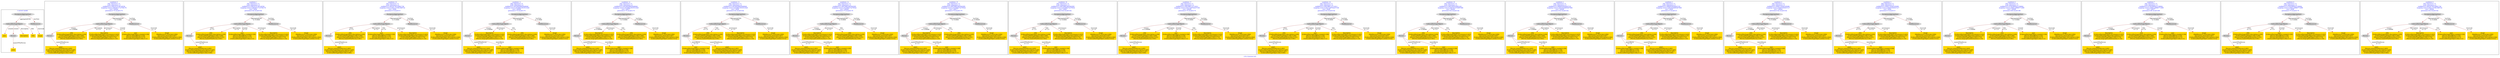 digraph n0 {
fontcolor="blue"
remincross="true"
label="s16-s-hammer.xml"
subgraph cluster_0 {
label="1-correct model"
n2[style="filled",color="white",fillcolor="lightgray",label="CulturalHeritageObject1"];
n3[shape="plaintext",style="filled",fillcolor="gold",label="year"];
n4[style="filled",color="white",fillcolor="lightgray",label="Person1"];
n5[shape="plaintext",style="filled",fillcolor="gold",label="description"];
n6[shape="plaintext",style="filled",fillcolor="gold",label="title"];
n7[shape="plaintext",style="filled",fillcolor="gold",label="artist"];
n8[style="filled",color="white",fillcolor="lightgray",label="EuropeanaAggregation1"];
n9[style="filled",color="white",fillcolor="lightgray",label="WebResource1"];
n10[shape="plaintext",style="filled",fillcolor="gold",label="image"];
}
subgraph cluster_1 {
label="candidate 0\nlink coherence:1.0\nnode coherence:1.0\nconfidence:0.5081615138124536\nmapping score:0.5693871712708178\ncost:7.99968\n-precision:0.75-recall:0.75"
n12[style="filled",color="white",fillcolor="lightgray",label="CulturalHeritageObject1"];
n13[style="filled",color="white",fillcolor="lightgray",label="Person1"];
n14[style="filled",color="white",fillcolor="lightgray",label="EuropeanaAggregation1"];
n15[style="filled",color="white",fillcolor="lightgray",label="WebResource1"];
n16[shape="plaintext",style="filled",fillcolor="gold",label="image\n[WebResource,classLink,0.856]\n[Document,classLink,0.067]\n[CulturalHeritageObject,description,0.062]\n[CulturalHeritageObject,extent,0.014]"];
n17[shape="plaintext",style="filled",fillcolor="gold",label="title\n[CulturalHeritageObject,description,0.439]\n[CulturalHeritageObject,title,0.269]\n[Person,biographicalInformation,0.231]\n[Person,nameOfThePerson,0.061]"];
n18[shape="plaintext",style="filled",fillcolor="gold",label="description\n[CulturalHeritageObject,provenance,0.423]\n[CulturalHeritageObject,description,0.27]\n[CulturalHeritageObject,title,0.174]\n[Person,biographicalInformation,0.133]"];
n19[shape="plaintext",style="filled",fillcolor="gold",label="artist\n[Person,nameOfThePerson,0.483]\n[CulturalHeritageObject,description,0.265]\n[Person,biographicalInformation,0.187]\n[CulturalHeritageObject,title,0.065]"];
n20[shape="plaintext",style="filled",fillcolor="gold",label="year\n[CulturalHeritageObject,created,0.339]\n[Person,dateOfBirth,0.278]\n[Person,dateOfDeath,0.273]\n[CulturalHeritageObject,title,0.11]"];
}
subgraph cluster_2 {
label="candidate 1\nlink coherence:1.0\nnode coherence:1.0\nconfidence:0.5081615138124536\nmapping score:0.5693871712708178\ncost:7.9998\n-precision:0.62-recall:0.62"
n22[style="filled",color="white",fillcolor="lightgray",label="CulturalHeritageObject1"];
n23[style="filled",color="white",fillcolor="lightgray",label="Person2"];
n24[style="filled",color="white",fillcolor="lightgray",label="EuropeanaAggregation1"];
n25[style="filled",color="white",fillcolor="lightgray",label="WebResource1"];
n26[shape="plaintext",style="filled",fillcolor="gold",label="image\n[WebResource,classLink,0.856]\n[Document,classLink,0.067]\n[CulturalHeritageObject,description,0.062]\n[CulturalHeritageObject,extent,0.014]"];
n27[shape="plaintext",style="filled",fillcolor="gold",label="title\n[CulturalHeritageObject,description,0.439]\n[CulturalHeritageObject,title,0.269]\n[Person,biographicalInformation,0.231]\n[Person,nameOfThePerson,0.061]"];
n28[shape="plaintext",style="filled",fillcolor="gold",label="artist\n[Person,nameOfThePerson,0.483]\n[CulturalHeritageObject,description,0.265]\n[Person,biographicalInformation,0.187]\n[CulturalHeritageObject,title,0.065]"];
n29[shape="plaintext",style="filled",fillcolor="gold",label="year\n[CulturalHeritageObject,created,0.339]\n[Person,dateOfBirth,0.278]\n[Person,dateOfDeath,0.273]\n[CulturalHeritageObject,title,0.11]"];
n30[shape="plaintext",style="filled",fillcolor="gold",label="description\n[CulturalHeritageObject,provenance,0.423]\n[CulturalHeritageObject,description,0.27]\n[CulturalHeritageObject,title,0.174]\n[Person,biographicalInformation,0.133]"];
}
subgraph cluster_3 {
label="candidate 10\nlink coherence:1.0\nnode coherence:1.0\nconfidence:0.46234736759661726\nmapping score:0.5541157891988724\ncost:7.9998\n-precision:0.5-recall:0.5"
n32[style="filled",color="white",fillcolor="lightgray",label="CulturalHeritageObject1"];
n33[style="filled",color="white",fillcolor="lightgray",label="Person2"];
n34[style="filled",color="white",fillcolor="lightgray",label="EuropeanaAggregation1"];
n35[style="filled",color="white",fillcolor="lightgray",label="WebResource1"];
n36[shape="plaintext",style="filled",fillcolor="gold",label="image\n[WebResource,classLink,0.856]\n[Document,classLink,0.067]\n[CulturalHeritageObject,description,0.062]\n[CulturalHeritageObject,extent,0.014]"];
n37[shape="plaintext",style="filled",fillcolor="gold",label="title\n[CulturalHeritageObject,description,0.439]\n[CulturalHeritageObject,title,0.269]\n[Person,biographicalInformation,0.231]\n[Person,nameOfThePerson,0.061]"];
n38[shape="plaintext",style="filled",fillcolor="gold",label="artist\n[Person,nameOfThePerson,0.483]\n[CulturalHeritageObject,description,0.265]\n[Person,biographicalInformation,0.187]\n[CulturalHeritageObject,title,0.065]"];
n39[shape="plaintext",style="filled",fillcolor="gold",label="year\n[CulturalHeritageObject,created,0.339]\n[Person,dateOfBirth,0.278]\n[Person,dateOfDeath,0.273]\n[CulturalHeritageObject,title,0.11]"];
n40[shape="plaintext",style="filled",fillcolor="gold",label="description\n[CulturalHeritageObject,provenance,0.423]\n[CulturalHeritageObject,description,0.27]\n[CulturalHeritageObject,title,0.174]\n[Person,biographicalInformation,0.133]"];
}
subgraph cluster_4 {
label="candidate 11\nlink coherence:1.0\nnode coherence:1.0\nconfidence:0.46194058605948846\nmapping score:0.5539801953531628\ncost:7.99968\n-precision:0.75-recall:0.75"
n42[style="filled",color="white",fillcolor="lightgray",label="CulturalHeritageObject1"];
n43[style="filled",color="white",fillcolor="lightgray",label="Person1"];
n44[style="filled",color="white",fillcolor="lightgray",label="EuropeanaAggregation1"];
n45[style="filled",color="white",fillcolor="lightgray",label="WebResource1"];
n46[shape="plaintext",style="filled",fillcolor="gold",label="image\n[WebResource,classLink,0.856]\n[Document,classLink,0.067]\n[CulturalHeritageObject,description,0.062]\n[CulturalHeritageObject,extent,0.014]"];
n47[shape="plaintext",style="filled",fillcolor="gold",label="description\n[CulturalHeritageObject,provenance,0.423]\n[CulturalHeritageObject,description,0.27]\n[CulturalHeritageObject,title,0.174]\n[Person,biographicalInformation,0.133]"];
n48[shape="plaintext",style="filled",fillcolor="gold",label="artist\n[Person,nameOfThePerson,0.483]\n[CulturalHeritageObject,description,0.265]\n[Person,biographicalInformation,0.187]\n[CulturalHeritageObject,title,0.065]"];
n49[shape="plaintext",style="filled",fillcolor="gold",label="year\n[CulturalHeritageObject,created,0.339]\n[Person,dateOfBirth,0.278]\n[Person,dateOfDeath,0.273]\n[CulturalHeritageObject,title,0.11]"];
n50[shape="plaintext",style="filled",fillcolor="gold",label="title\n[CulturalHeritageObject,description,0.439]\n[CulturalHeritageObject,title,0.269]\n[Person,biographicalInformation,0.231]\n[Person,nameOfThePerson,0.061]"];
}
subgraph cluster_5 {
label="candidate 12\nlink coherence:1.0\nnode coherence:1.0\nconfidence:0.46194058605948846\nmapping score:0.5539801953531628\ncost:7.99977\n-precision:0.75-recall:0.75"
n52[style="filled",color="white",fillcolor="lightgray",label="CulturalHeritageObject1"];
n53[style="filled",color="white",fillcolor="lightgray",label="Person1"];
n54[style="filled",color="white",fillcolor="lightgray",label="EuropeanaAggregation1"];
n55[style="filled",color="white",fillcolor="lightgray",label="WebResource2"];
n56[shape="plaintext",style="filled",fillcolor="gold",label="image\n[WebResource,classLink,0.856]\n[Document,classLink,0.067]\n[CulturalHeritageObject,description,0.062]\n[CulturalHeritageObject,extent,0.014]"];
n57[shape="plaintext",style="filled",fillcolor="gold",label="description\n[CulturalHeritageObject,provenance,0.423]\n[CulturalHeritageObject,description,0.27]\n[CulturalHeritageObject,title,0.174]\n[Person,biographicalInformation,0.133]"];
n58[shape="plaintext",style="filled",fillcolor="gold",label="artist\n[Person,nameOfThePerson,0.483]\n[CulturalHeritageObject,description,0.265]\n[Person,biographicalInformation,0.187]\n[CulturalHeritageObject,title,0.065]"];
n59[shape="plaintext",style="filled",fillcolor="gold",label="year\n[CulturalHeritageObject,created,0.339]\n[Person,dateOfBirth,0.278]\n[Person,dateOfDeath,0.273]\n[CulturalHeritageObject,title,0.11]"];
n60[shape="plaintext",style="filled",fillcolor="gold",label="title\n[CulturalHeritageObject,description,0.439]\n[CulturalHeritageObject,title,0.269]\n[Person,biographicalInformation,0.231]\n[Person,nameOfThePerson,0.061]"];
}
subgraph cluster_6 {
label="candidate 13\nlink coherence:1.0\nnode coherence:1.0\nconfidence:0.46194058605948846\nmapping score:0.5539801953531628\ncost:7.9998\n-precision:0.62-recall:0.62"
n62[style="filled",color="white",fillcolor="lightgray",label="CulturalHeritageObject1"];
n63[style="filled",color="white",fillcolor="lightgray",label="Person2"];
n64[style="filled",color="white",fillcolor="lightgray",label="EuropeanaAggregation1"];
n65[style="filled",color="white",fillcolor="lightgray",label="WebResource1"];
n66[shape="plaintext",style="filled",fillcolor="gold",label="year\n[CulturalHeritageObject,created,0.339]\n[Person,dateOfBirth,0.278]\n[Person,dateOfDeath,0.273]\n[CulturalHeritageObject,title,0.11]"];
n67[shape="plaintext",style="filled",fillcolor="gold",label="image\n[WebResource,classLink,0.856]\n[Document,classLink,0.067]\n[CulturalHeritageObject,description,0.062]\n[CulturalHeritageObject,extent,0.014]"];
n68[shape="plaintext",style="filled",fillcolor="gold",label="artist\n[Person,nameOfThePerson,0.483]\n[CulturalHeritageObject,description,0.265]\n[Person,biographicalInformation,0.187]\n[CulturalHeritageObject,title,0.065]"];
n69[shape="plaintext",style="filled",fillcolor="gold",label="title\n[CulturalHeritageObject,description,0.439]\n[CulturalHeritageObject,title,0.269]\n[Person,biographicalInformation,0.231]\n[Person,nameOfThePerson,0.061]"];
n70[shape="plaintext",style="filled",fillcolor="gold",label="description\n[CulturalHeritageObject,provenance,0.423]\n[CulturalHeritageObject,description,0.27]\n[CulturalHeritageObject,title,0.174]\n[Person,biographicalInformation,0.133]"];
}
subgraph cluster_7 {
label="candidate 14\nlink coherence:1.0\nnode coherence:1.0\nconfidence:0.46078881683562595\nmapping score:0.553596272278542\ncost:7.99968\n-precision:0.75-recall:0.75"
n72[style="filled",color="white",fillcolor="lightgray",label="CulturalHeritageObject1"];
n73[style="filled",color="white",fillcolor="lightgray",label="Person1"];
n74[style="filled",color="white",fillcolor="lightgray",label="EuropeanaAggregation1"];
n75[style="filled",color="white",fillcolor="lightgray",label="WebResource1"];
n76[shape="plaintext",style="filled",fillcolor="gold",label="image\n[WebResource,classLink,0.856]\n[Document,classLink,0.067]\n[CulturalHeritageObject,description,0.062]\n[CulturalHeritageObject,extent,0.014]"];
n77[shape="plaintext",style="filled",fillcolor="gold",label="description\n[CulturalHeritageObject,provenance,0.423]\n[CulturalHeritageObject,description,0.27]\n[CulturalHeritageObject,title,0.174]\n[Person,biographicalInformation,0.133]"];
n78[shape="plaintext",style="filled",fillcolor="gold",label="artist\n[Person,nameOfThePerson,0.483]\n[CulturalHeritageObject,description,0.265]\n[Person,biographicalInformation,0.187]\n[CulturalHeritageObject,title,0.065]"];
n79[shape="plaintext",style="filled",fillcolor="gold",label="title\n[CulturalHeritageObject,description,0.439]\n[CulturalHeritageObject,title,0.269]\n[Person,biographicalInformation,0.231]\n[Person,nameOfThePerson,0.061]"];
n80[shape="plaintext",style="filled",fillcolor="gold",label="year\n[CulturalHeritageObject,created,0.339]\n[Person,dateOfBirth,0.278]\n[Person,dateOfDeath,0.273]\n[CulturalHeritageObject,title,0.11]"];
}
subgraph cluster_8 {
label="candidate 15\nlink coherence:1.0\nnode coherence:1.0\nconfidence:0.46078881683562595\nmapping score:0.553596272278542\ncost:7.99977\n-precision:0.75-recall:0.75"
n82[style="filled",color="white",fillcolor="lightgray",label="CulturalHeritageObject1"];
n83[style="filled",color="white",fillcolor="lightgray",label="Person1"];
n84[style="filled",color="white",fillcolor="lightgray",label="EuropeanaAggregation1"];
n85[style="filled",color="white",fillcolor="lightgray",label="WebResource2"];
n86[shape="plaintext",style="filled",fillcolor="gold",label="image\n[WebResource,classLink,0.856]\n[Document,classLink,0.067]\n[CulturalHeritageObject,description,0.062]\n[CulturalHeritageObject,extent,0.014]"];
n87[shape="plaintext",style="filled",fillcolor="gold",label="description\n[CulturalHeritageObject,provenance,0.423]\n[CulturalHeritageObject,description,0.27]\n[CulturalHeritageObject,title,0.174]\n[Person,biographicalInformation,0.133]"];
n88[shape="plaintext",style="filled",fillcolor="gold",label="artist\n[Person,nameOfThePerson,0.483]\n[CulturalHeritageObject,description,0.265]\n[Person,biographicalInformation,0.187]\n[CulturalHeritageObject,title,0.065]"];
n89[shape="plaintext",style="filled",fillcolor="gold",label="title\n[CulturalHeritageObject,description,0.439]\n[CulturalHeritageObject,title,0.269]\n[Person,biographicalInformation,0.231]\n[Person,nameOfThePerson,0.061]"];
n90[shape="plaintext",style="filled",fillcolor="gold",label="year\n[CulturalHeritageObject,created,0.339]\n[Person,dateOfBirth,0.278]\n[Person,dateOfDeath,0.273]\n[CulturalHeritageObject,title,0.11]"];
}
subgraph cluster_9 {
label="candidate 16\nlink coherence:1.0\nnode coherence:1.0\nconfidence:0.46078881683562595\nmapping score:0.553596272278542\ncost:7.9998\n-precision:0.62-recall:0.62"
n92[style="filled",color="white",fillcolor="lightgray",label="CulturalHeritageObject1"];
n93[style="filled",color="white",fillcolor="lightgray",label="Person2"];
n94[style="filled",color="white",fillcolor="lightgray",label="EuropeanaAggregation1"];
n95[style="filled",color="white",fillcolor="lightgray",label="WebResource1"];
n96[shape="plaintext",style="filled",fillcolor="gold",label="image\n[WebResource,classLink,0.856]\n[Document,classLink,0.067]\n[CulturalHeritageObject,description,0.062]\n[CulturalHeritageObject,extent,0.014]"];
n97[shape="plaintext",style="filled",fillcolor="gold",label="artist\n[Person,nameOfThePerson,0.483]\n[CulturalHeritageObject,description,0.265]\n[Person,biographicalInformation,0.187]\n[CulturalHeritageObject,title,0.065]"];
n98[shape="plaintext",style="filled",fillcolor="gold",label="title\n[CulturalHeritageObject,description,0.439]\n[CulturalHeritageObject,title,0.269]\n[Person,biographicalInformation,0.231]\n[Person,nameOfThePerson,0.061]"];
n99[shape="plaintext",style="filled",fillcolor="gold",label="year\n[CulturalHeritageObject,created,0.339]\n[Person,dateOfBirth,0.278]\n[Person,dateOfDeath,0.273]\n[CulturalHeritageObject,title,0.11]"];
n100[shape="plaintext",style="filled",fillcolor="gold",label="description\n[CulturalHeritageObject,provenance,0.423]\n[CulturalHeritageObject,description,0.27]\n[CulturalHeritageObject,title,0.174]\n[Person,biographicalInformation,0.133]"];
}
subgraph cluster_10 {
label="candidate 17\nlink coherence:1.0\nnode coherence:1.0\nconfidence:0.4581986112712011\nmapping score:0.5527328704237336\ncost:7.99968\n-precision:0.75-recall:0.75"
n102[style="filled",color="white",fillcolor="lightgray",label="CulturalHeritageObject1"];
n103[style="filled",color="white",fillcolor="lightgray",label="Person1"];
n104[style="filled",color="white",fillcolor="lightgray",label="EuropeanaAggregation1"];
n105[style="filled",color="white",fillcolor="lightgray",label="WebResource1"];
n106[shape="plaintext",style="filled",fillcolor="gold",label="image\n[WebResource,classLink,0.856]\n[Document,classLink,0.067]\n[CulturalHeritageObject,description,0.062]\n[CulturalHeritageObject,extent,0.014]"];
n107[shape="plaintext",style="filled",fillcolor="gold",label="title\n[CulturalHeritageObject,description,0.439]\n[CulturalHeritageObject,title,0.269]\n[Person,biographicalInformation,0.231]\n[Person,nameOfThePerson,0.061]"];
n108[shape="plaintext",style="filled",fillcolor="gold",label="artist\n[Person,nameOfThePerson,0.483]\n[CulturalHeritageObject,description,0.265]\n[Person,biographicalInformation,0.187]\n[CulturalHeritageObject,title,0.065]"];
n109[shape="plaintext",style="filled",fillcolor="gold",label="year\n[CulturalHeritageObject,created,0.339]\n[Person,dateOfBirth,0.278]\n[Person,dateOfDeath,0.273]\n[CulturalHeritageObject,title,0.11]"];
n110[shape="plaintext",style="filled",fillcolor="gold",label="description\n[CulturalHeritageObject,provenance,0.423]\n[CulturalHeritageObject,description,0.27]\n[CulturalHeritageObject,title,0.174]\n[Person,biographicalInformation,0.133]"];
}
subgraph cluster_11 {
label="candidate 18\nlink coherence:1.0\nnode coherence:1.0\nconfidence:0.4581986112712011\nmapping score:0.5527328704237336\ncost:7.9998\n-precision:0.62-recall:0.62"
n112[style="filled",color="white",fillcolor="lightgray",label="CulturalHeritageObject1"];
n113[style="filled",color="white",fillcolor="lightgray",label="Person2"];
n114[style="filled",color="white",fillcolor="lightgray",label="EuropeanaAggregation1"];
n115[style="filled",color="white",fillcolor="lightgray",label="WebResource1"];
n116[shape="plaintext",style="filled",fillcolor="gold",label="image\n[WebResource,classLink,0.856]\n[Document,classLink,0.067]\n[CulturalHeritageObject,description,0.062]\n[CulturalHeritageObject,extent,0.014]"];
n117[shape="plaintext",style="filled",fillcolor="gold",label="title\n[CulturalHeritageObject,description,0.439]\n[CulturalHeritageObject,title,0.269]\n[Person,biographicalInformation,0.231]\n[Person,nameOfThePerson,0.061]"];
n118[shape="plaintext",style="filled",fillcolor="gold",label="artist\n[Person,nameOfThePerson,0.483]\n[CulturalHeritageObject,description,0.265]\n[Person,biographicalInformation,0.187]\n[CulturalHeritageObject,title,0.065]"];
n119[shape="plaintext",style="filled",fillcolor="gold",label="year\n[CulturalHeritageObject,created,0.339]\n[Person,dateOfBirth,0.278]\n[Person,dateOfDeath,0.273]\n[CulturalHeritageObject,title,0.11]"];
n120[shape="plaintext",style="filled",fillcolor="gold",label="description\n[CulturalHeritageObject,provenance,0.423]\n[CulturalHeritageObject,description,0.27]\n[CulturalHeritageObject,title,0.174]\n[Person,biographicalInformation,0.133]"];
}
subgraph cluster_12 {
label="candidate 19\nlink coherence:1.0\nnode coherence:1.0\nconfidence:0.4461005030991201\nmapping score:0.5487001676997066\ncost:7.99968\n-precision:0.62-recall:0.62"
n122[style="filled",color="white",fillcolor="lightgray",label="CulturalHeritageObject1"];
n123[style="filled",color="white",fillcolor="lightgray",label="Person1"];
n124[style="filled",color="white",fillcolor="lightgray",label="EuropeanaAggregation1"];
n125[style="filled",color="white",fillcolor="lightgray",label="WebResource1"];
n126[shape="plaintext",style="filled",fillcolor="gold",label="image\n[WebResource,classLink,0.856]\n[Document,classLink,0.067]\n[CulturalHeritageObject,description,0.062]\n[CulturalHeritageObject,extent,0.014]"];
n127[shape="plaintext",style="filled",fillcolor="gold",label="title\n[CulturalHeritageObject,description,0.439]\n[CulturalHeritageObject,title,0.269]\n[Person,biographicalInformation,0.231]\n[Person,nameOfThePerson,0.061]"];
n128[shape="plaintext",style="filled",fillcolor="gold",label="artist\n[Person,nameOfThePerson,0.483]\n[CulturalHeritageObject,description,0.265]\n[Person,biographicalInformation,0.187]\n[CulturalHeritageObject,title,0.065]"];
n129[shape="plaintext",style="filled",fillcolor="gold",label="year\n[CulturalHeritageObject,created,0.339]\n[Person,dateOfBirth,0.278]\n[Person,dateOfDeath,0.273]\n[CulturalHeritageObject,title,0.11]"];
n130[shape="plaintext",style="filled",fillcolor="gold",label="description\n[CulturalHeritageObject,provenance,0.423]\n[CulturalHeritageObject,description,0.27]\n[CulturalHeritageObject,title,0.174]\n[Person,biographicalInformation,0.133]"];
}
subgraph cluster_13 {
label="candidate 2\nlink coherence:1.0\nnode coherence:1.0\nconfidence:0.4960634056403725\nmapping score:0.5653544685467908\ncost:7.99968\n-precision:0.62-recall:0.62"
n132[style="filled",color="white",fillcolor="lightgray",label="CulturalHeritageObject1"];
n133[style="filled",color="white",fillcolor="lightgray",label="Person1"];
n134[style="filled",color="white",fillcolor="lightgray",label="EuropeanaAggregation1"];
n135[style="filled",color="white",fillcolor="lightgray",label="WebResource1"];
n136[shape="plaintext",style="filled",fillcolor="gold",label="image\n[WebResource,classLink,0.856]\n[Document,classLink,0.067]\n[CulturalHeritageObject,description,0.062]\n[CulturalHeritageObject,extent,0.014]"];
n137[shape="plaintext",style="filled",fillcolor="gold",label="title\n[CulturalHeritageObject,description,0.439]\n[CulturalHeritageObject,title,0.269]\n[Person,biographicalInformation,0.231]\n[Person,nameOfThePerson,0.061]"];
n138[shape="plaintext",style="filled",fillcolor="gold",label="description\n[CulturalHeritageObject,provenance,0.423]\n[CulturalHeritageObject,description,0.27]\n[CulturalHeritageObject,title,0.174]\n[Person,biographicalInformation,0.133]"];
n139[shape="plaintext",style="filled",fillcolor="gold",label="artist\n[Person,nameOfThePerson,0.483]\n[CulturalHeritageObject,description,0.265]\n[Person,biographicalInformation,0.187]\n[CulturalHeritageObject,title,0.065]"];
n140[shape="plaintext",style="filled",fillcolor="gold",label="year\n[CulturalHeritageObject,created,0.339]\n[Person,dateOfBirth,0.278]\n[Person,dateOfDeath,0.273]\n[CulturalHeritageObject,title,0.11]"];
}
subgraph cluster_14 {
label="candidate 3\nlink coherence:1.0\nnode coherence:1.0\nconfidence:0.4960634056403725\nmapping score:0.5653544685467908\ncost:7.9998\n-precision:0.5-recall:0.5"
n142[style="filled",color="white",fillcolor="lightgray",label="CulturalHeritageObject1"];
n143[style="filled",color="white",fillcolor="lightgray",label="Person2"];
n144[style="filled",color="white",fillcolor="lightgray",label="EuropeanaAggregation1"];
n145[style="filled",color="white",fillcolor="lightgray",label="WebResource1"];
n146[shape="plaintext",style="filled",fillcolor="gold",label="year\n[CulturalHeritageObject,created,0.339]\n[Person,dateOfBirth,0.278]\n[Person,dateOfDeath,0.273]\n[CulturalHeritageObject,title,0.11]"];
n147[shape="plaintext",style="filled",fillcolor="gold",label="image\n[WebResource,classLink,0.856]\n[Document,classLink,0.067]\n[CulturalHeritageObject,description,0.062]\n[CulturalHeritageObject,extent,0.014]"];
n148[shape="plaintext",style="filled",fillcolor="gold",label="title\n[CulturalHeritageObject,description,0.439]\n[CulturalHeritageObject,title,0.269]\n[Person,biographicalInformation,0.231]\n[Person,nameOfThePerson,0.061]"];
n149[shape="plaintext",style="filled",fillcolor="gold",label="artist\n[Person,nameOfThePerson,0.483]\n[CulturalHeritageObject,description,0.265]\n[Person,biographicalInformation,0.187]\n[CulturalHeritageObject,title,0.065]"];
n150[shape="plaintext",style="filled",fillcolor="gold",label="description\n[CulturalHeritageObject,provenance,0.423]\n[CulturalHeritageObject,description,0.27]\n[CulturalHeritageObject,title,0.174]\n[Person,biographicalInformation,0.133]"];
}
subgraph cluster_15 {
label="candidate 4\nlink coherence:1.0\nnode coherence:1.0\nconfidence:0.4949116364165098\nmapping score:0.56497054547217\ncost:7.99968\n-precision:0.62-recall:0.62"
n152[style="filled",color="white",fillcolor="lightgray",label="CulturalHeritageObject1"];
n153[style="filled",color="white",fillcolor="lightgray",label="Person1"];
n154[style="filled",color="white",fillcolor="lightgray",label="EuropeanaAggregation1"];
n155[style="filled",color="white",fillcolor="lightgray",label="WebResource1"];
n156[shape="plaintext",style="filled",fillcolor="gold",label="image\n[WebResource,classLink,0.856]\n[Document,classLink,0.067]\n[CulturalHeritageObject,description,0.062]\n[CulturalHeritageObject,extent,0.014]"];
n157[shape="plaintext",style="filled",fillcolor="gold",label="title\n[CulturalHeritageObject,description,0.439]\n[CulturalHeritageObject,title,0.269]\n[Person,biographicalInformation,0.231]\n[Person,nameOfThePerson,0.061]"];
n158[shape="plaintext",style="filled",fillcolor="gold",label="description\n[CulturalHeritageObject,provenance,0.423]\n[CulturalHeritageObject,description,0.27]\n[CulturalHeritageObject,title,0.174]\n[Person,biographicalInformation,0.133]"];
n159[shape="plaintext",style="filled",fillcolor="gold",label="artist\n[Person,nameOfThePerson,0.483]\n[CulturalHeritageObject,description,0.265]\n[Person,biographicalInformation,0.187]\n[CulturalHeritageObject,title,0.065]"];
n160[shape="plaintext",style="filled",fillcolor="gold",label="year\n[CulturalHeritageObject,created,0.339]\n[Person,dateOfBirth,0.278]\n[Person,dateOfDeath,0.273]\n[CulturalHeritageObject,title,0.11]"];
}
subgraph cluster_16 {
label="candidate 5\nlink coherence:1.0\nnode coherence:1.0\nconfidence:0.4949116364165098\nmapping score:0.56497054547217\ncost:7.9998\n-precision:0.5-recall:0.5"
n162[style="filled",color="white",fillcolor="lightgray",label="CulturalHeritageObject1"];
n163[style="filled",color="white",fillcolor="lightgray",label="Person2"];
n164[style="filled",color="white",fillcolor="lightgray",label="EuropeanaAggregation1"];
n165[style="filled",color="white",fillcolor="lightgray",label="WebResource1"];
n166[shape="plaintext",style="filled",fillcolor="gold",label="image\n[WebResource,classLink,0.856]\n[Document,classLink,0.067]\n[CulturalHeritageObject,description,0.062]\n[CulturalHeritageObject,extent,0.014]"];
n167[shape="plaintext",style="filled",fillcolor="gold",label="title\n[CulturalHeritageObject,description,0.439]\n[CulturalHeritageObject,title,0.269]\n[Person,biographicalInformation,0.231]\n[Person,nameOfThePerson,0.061]"];
n168[shape="plaintext",style="filled",fillcolor="gold",label="artist\n[Person,nameOfThePerson,0.483]\n[CulturalHeritageObject,description,0.265]\n[Person,biographicalInformation,0.187]\n[CulturalHeritageObject,title,0.065]"];
n169[shape="plaintext",style="filled",fillcolor="gold",label="year\n[CulturalHeritageObject,created,0.339]\n[Person,dateOfBirth,0.278]\n[Person,dateOfDeath,0.273]\n[CulturalHeritageObject,title,0.11]"];
n170[shape="plaintext",style="filled",fillcolor="gold",label="description\n[CulturalHeritageObject,provenance,0.423]\n[CulturalHeritageObject,description,0.27]\n[CulturalHeritageObject,title,0.174]\n[Person,biographicalInformation,0.133]"];
}
subgraph cluster_17 {
label="candidate 6\nlink coherence:1.0\nnode coherence:1.0\nconfidence:0.47403869423156964\nmapping score:0.5580128980771899\ncost:7.99968\n-precision:0.88-recall:0.88"
n172[style="filled",color="white",fillcolor="lightgray",label="CulturalHeritageObject1"];
n173[style="filled",color="white",fillcolor="lightgray",label="Person1"];
n174[style="filled",color="white",fillcolor="lightgray",label="EuropeanaAggregation1"];
n175[style="filled",color="white",fillcolor="lightgray",label="WebResource1"];
n176[shape="plaintext",style="filled",fillcolor="gold",label="image\n[WebResource,classLink,0.856]\n[Document,classLink,0.067]\n[CulturalHeritageObject,description,0.062]\n[CulturalHeritageObject,extent,0.014]"];
n177[shape="plaintext",style="filled",fillcolor="gold",label="description\n[CulturalHeritageObject,provenance,0.423]\n[CulturalHeritageObject,description,0.27]\n[CulturalHeritageObject,title,0.174]\n[Person,biographicalInformation,0.133]"];
n178[shape="plaintext",style="filled",fillcolor="gold",label="artist\n[Person,nameOfThePerson,0.483]\n[CulturalHeritageObject,description,0.265]\n[Person,biographicalInformation,0.187]\n[CulturalHeritageObject,title,0.065]"];
n179[shape="plaintext",style="filled",fillcolor="gold",label="title\n[CulturalHeritageObject,description,0.439]\n[CulturalHeritageObject,title,0.269]\n[Person,biographicalInformation,0.231]\n[Person,nameOfThePerson,0.061]"];
n180[shape="plaintext",style="filled",fillcolor="gold",label="year\n[CulturalHeritageObject,created,0.339]\n[Person,dateOfBirth,0.278]\n[Person,dateOfDeath,0.273]\n[CulturalHeritageObject,title,0.11]"];
}
subgraph cluster_18 {
label="candidate 7\nlink coherence:1.0\nnode coherence:1.0\nconfidence:0.47403869423156964\nmapping score:0.5580128980771899\ncost:7.99977\n-precision:0.88-recall:0.88"
n182[style="filled",color="white",fillcolor="lightgray",label="CulturalHeritageObject1"];
n183[style="filled",color="white",fillcolor="lightgray",label="Person1"];
n184[style="filled",color="white",fillcolor="lightgray",label="EuropeanaAggregation1"];
n185[style="filled",color="white",fillcolor="lightgray",label="WebResource2"];
n186[shape="plaintext",style="filled",fillcolor="gold",label="image\n[WebResource,classLink,0.856]\n[Document,classLink,0.067]\n[CulturalHeritageObject,description,0.062]\n[CulturalHeritageObject,extent,0.014]"];
n187[shape="plaintext",style="filled",fillcolor="gold",label="description\n[CulturalHeritageObject,provenance,0.423]\n[CulturalHeritageObject,description,0.27]\n[CulturalHeritageObject,title,0.174]\n[Person,biographicalInformation,0.133]"];
n188[shape="plaintext",style="filled",fillcolor="gold",label="artist\n[Person,nameOfThePerson,0.483]\n[CulturalHeritageObject,description,0.265]\n[Person,biographicalInformation,0.187]\n[CulturalHeritageObject,title,0.065]"];
n189[shape="plaintext",style="filled",fillcolor="gold",label="title\n[CulturalHeritageObject,description,0.439]\n[CulturalHeritageObject,title,0.269]\n[Person,biographicalInformation,0.231]\n[Person,nameOfThePerson,0.061]"];
n190[shape="plaintext",style="filled",fillcolor="gold",label="year\n[CulturalHeritageObject,created,0.339]\n[Person,dateOfBirth,0.278]\n[Person,dateOfDeath,0.273]\n[CulturalHeritageObject,title,0.11]"];
}
subgraph cluster_19 {
label="candidate 8\nlink coherence:1.0\nnode coherence:1.0\nconfidence:0.47403869423156964\nmapping score:0.5580128980771899\ncost:7.9998\n-precision:0.75-recall:0.75"
n192[style="filled",color="white",fillcolor="lightgray",label="CulturalHeritageObject1"];
n193[style="filled",color="white",fillcolor="lightgray",label="Person2"];
n194[style="filled",color="white",fillcolor="lightgray",label="EuropeanaAggregation1"];
n195[style="filled",color="white",fillcolor="lightgray",label="WebResource1"];
n196[shape="plaintext",style="filled",fillcolor="gold",label="image\n[WebResource,classLink,0.856]\n[Document,classLink,0.067]\n[CulturalHeritageObject,description,0.062]\n[CulturalHeritageObject,extent,0.014]"];
n197[shape="plaintext",style="filled",fillcolor="gold",label="artist\n[Person,nameOfThePerson,0.483]\n[CulturalHeritageObject,description,0.265]\n[Person,biographicalInformation,0.187]\n[CulturalHeritageObject,title,0.065]"];
n198[shape="plaintext",style="filled",fillcolor="gold",label="title\n[CulturalHeritageObject,description,0.439]\n[CulturalHeritageObject,title,0.269]\n[Person,biographicalInformation,0.231]\n[Person,nameOfThePerson,0.061]"];
n199[shape="plaintext",style="filled",fillcolor="gold",label="year\n[CulturalHeritageObject,created,0.339]\n[Person,dateOfBirth,0.278]\n[Person,dateOfDeath,0.273]\n[CulturalHeritageObject,title,0.11]"];
n200[shape="plaintext",style="filled",fillcolor="gold",label="description\n[CulturalHeritageObject,provenance,0.423]\n[CulturalHeritageObject,description,0.27]\n[CulturalHeritageObject,title,0.174]\n[Person,biographicalInformation,0.133]"];
}
subgraph cluster_20 {
label="candidate 9\nlink coherence:1.0\nnode coherence:1.0\nconfidence:0.46234736759661726\nmapping score:0.5541157891988724\ncost:7.99968\n-precision:0.62-recall:0.62"
n202[style="filled",color="white",fillcolor="lightgray",label="CulturalHeritageObject1"];
n203[style="filled",color="white",fillcolor="lightgray",label="Person1"];
n204[style="filled",color="white",fillcolor="lightgray",label="EuropeanaAggregation1"];
n205[style="filled",color="white",fillcolor="lightgray",label="WebResource1"];
n206[shape="plaintext",style="filled",fillcolor="gold",label="image\n[WebResource,classLink,0.856]\n[Document,classLink,0.067]\n[CulturalHeritageObject,description,0.062]\n[CulturalHeritageObject,extent,0.014]"];
n207[shape="plaintext",style="filled",fillcolor="gold",label="title\n[CulturalHeritageObject,description,0.439]\n[CulturalHeritageObject,title,0.269]\n[Person,biographicalInformation,0.231]\n[Person,nameOfThePerson,0.061]"];
n208[shape="plaintext",style="filled",fillcolor="gold",label="description\n[CulturalHeritageObject,provenance,0.423]\n[CulturalHeritageObject,description,0.27]\n[CulturalHeritageObject,title,0.174]\n[Person,biographicalInformation,0.133]"];
n209[shape="plaintext",style="filled",fillcolor="gold",label="artist\n[Person,nameOfThePerson,0.483]\n[CulturalHeritageObject,description,0.265]\n[Person,biographicalInformation,0.187]\n[CulturalHeritageObject,title,0.065]"];
n210[shape="plaintext",style="filled",fillcolor="gold",label="year\n[CulturalHeritageObject,created,0.339]\n[Person,dateOfBirth,0.278]\n[Person,dateOfDeath,0.273]\n[CulturalHeritageObject,title,0.11]"];
}
n2 -> n3[color="brown",fontcolor="black",label="created"]
n2 -> n4[color="brown",fontcolor="black",label="creator"]
n2 -> n5[color="brown",fontcolor="black",label="description"]
n2 -> n6[color="brown",fontcolor="black",label="title"]
n4 -> n7[color="brown",fontcolor="black",label="nameOfThePerson"]
n8 -> n2[color="brown",fontcolor="black",label="aggregatedCHO"]
n8 -> n9[color="brown",fontcolor="black",label="hasView"]
n9 -> n10[color="brown",fontcolor="black",label="classLink"]
n12 -> n13[color="brown",fontcolor="black",label="creator\nw=0.99988"]
n14 -> n12[color="brown",fontcolor="black",label="aggregatedCHO\nw=0.9999"]
n14 -> n15[color="brown",fontcolor="black",label="hasView\nw=0.9999"]
n15 -> n16[color="brown",fontcolor="black",label="classLink\nw=1.0"]
n12 -> n17[color="brown",fontcolor="black",label="description\nw=1.0"]
n12 -> n18[color="brown",fontcolor="black",label="provenance\nw=1.0"]
n13 -> n19[color="brown",fontcolor="black",label="nameOfThePerson\nw=1.0"]
n12 -> n20[color="brown",fontcolor="black",label="created\nw=1.0"]
n22 -> n23[color="brown",fontcolor="black",label="sitter\nw=1.0"]
n24 -> n22[color="brown",fontcolor="black",label="aggregatedCHO\nw=0.9999"]
n24 -> n25[color="brown",fontcolor="black",label="hasView\nw=0.9999"]
n25 -> n26[color="brown",fontcolor="black",label="classLink\nw=1.0"]
n22 -> n27[color="brown",fontcolor="black",label="description\nw=1.0"]
n23 -> n28[color="brown",fontcolor="black",label="nameOfThePerson\nw=1.0"]
n22 -> n29[color="brown",fontcolor="black",label="created\nw=1.0"]
n22 -> n30[color="brown",fontcolor="black",label="provenance\nw=1.0"]
n32 -> n33[color="brown",fontcolor="black",label="sitter\nw=1.0"]
n34 -> n32[color="brown",fontcolor="black",label="aggregatedCHO\nw=0.9999"]
n34 -> n35[color="brown",fontcolor="black",label="hasView\nw=0.9999"]
n35 -> n36[color="brown",fontcolor="black",label="classLink\nw=1.0"]
n32 -> n37[color="brown",fontcolor="black",label="description\nw=1.0"]
n33 -> n38[color="brown",fontcolor="black",label="nameOfThePerson\nw=1.0"]
n32 -> n39[color="brown",fontcolor="black",label="title\nw=1.0"]
n32 -> n40[color="brown",fontcolor="black",label="provenance\nw=1.0"]
n42 -> n43[color="brown",fontcolor="black",label="creator\nw=0.99988"]
n44 -> n42[color="brown",fontcolor="black",label="aggregatedCHO\nw=0.9999"]
n44 -> n45[color="brown",fontcolor="black",label="hasView\nw=0.9999"]
n45 -> n46[color="brown",fontcolor="black",label="classLink\nw=1.0"]
n42 -> n47[color="brown",fontcolor="black",label="provenance\nw=1.0"]
n43 -> n48[color="brown",fontcolor="black",label="nameOfThePerson\nw=1.0"]
n43 -> n49[color="brown",fontcolor="black",label="dateOfBirth\nw=1.0"]
n42 -> n50[color="brown",fontcolor="black",label="title\nw=1.0"]
n52 -> n53[color="brown",fontcolor="black",label="creator\nw=0.99988"]
n54 -> n52[color="brown",fontcolor="black",label="aggregatedCHO\nw=0.9999"]
n54 -> n55[color="brown",fontcolor="black",label="hasView\nw=0.99999"]
n55 -> n56[color="brown",fontcolor="black",label="classLink\nw=1.0"]
n52 -> n57[color="brown",fontcolor="black",label="provenance\nw=1.0"]
n53 -> n58[color="brown",fontcolor="black",label="nameOfThePerson\nw=1.0"]
n53 -> n59[color="brown",fontcolor="black",label="dateOfBirth\nw=1.0"]
n52 -> n60[color="brown",fontcolor="black",label="title\nw=1.0"]
n62 -> n63[color="brown",fontcolor="black",label="sitter\nw=1.0"]
n64 -> n62[color="brown",fontcolor="black",label="aggregatedCHO\nw=0.9999"]
n64 -> n65[color="brown",fontcolor="black",label="hasView\nw=0.9999"]
n63 -> n66[color="brown",fontcolor="black",label="dateOfBirth\nw=1.0"]
n65 -> n67[color="brown",fontcolor="black",label="classLink\nw=1.0"]
n63 -> n68[color="brown",fontcolor="black",label="nameOfThePerson\nw=1.0"]
n62 -> n69[color="brown",fontcolor="black",label="title\nw=1.0"]
n62 -> n70[color="brown",fontcolor="black",label="provenance\nw=1.0"]
n72 -> n73[color="brown",fontcolor="black",label="creator\nw=0.99988"]
n74 -> n72[color="brown",fontcolor="black",label="aggregatedCHO\nw=0.9999"]
n74 -> n75[color="brown",fontcolor="black",label="hasView\nw=0.9999"]
n75 -> n76[color="brown",fontcolor="black",label="classLink\nw=1.0"]
n72 -> n77[color="brown",fontcolor="black",label="provenance\nw=1.0"]
n73 -> n78[color="brown",fontcolor="black",label="nameOfThePerson\nw=1.0"]
n72 -> n79[color="brown",fontcolor="black",label="title\nw=1.0"]
n73 -> n80[color="brown",fontcolor="black",label="dateOfDeath\nw=1.0"]
n82 -> n83[color="brown",fontcolor="black",label="creator\nw=0.99988"]
n84 -> n82[color="brown",fontcolor="black",label="aggregatedCHO\nw=0.9999"]
n84 -> n85[color="brown",fontcolor="black",label="hasView\nw=0.99999"]
n85 -> n86[color="brown",fontcolor="black",label="classLink\nw=1.0"]
n82 -> n87[color="brown",fontcolor="black",label="provenance\nw=1.0"]
n83 -> n88[color="brown",fontcolor="black",label="nameOfThePerson\nw=1.0"]
n82 -> n89[color="brown",fontcolor="black",label="title\nw=1.0"]
n83 -> n90[color="brown",fontcolor="black",label="dateOfDeath\nw=1.0"]
n92 -> n93[color="brown",fontcolor="black",label="sitter\nw=1.0"]
n94 -> n92[color="brown",fontcolor="black",label="aggregatedCHO\nw=0.9999"]
n94 -> n95[color="brown",fontcolor="black",label="hasView\nw=0.9999"]
n95 -> n96[color="brown",fontcolor="black",label="classLink\nw=1.0"]
n93 -> n97[color="brown",fontcolor="black",label="nameOfThePerson\nw=1.0"]
n92 -> n98[color="brown",fontcolor="black",label="title\nw=1.0"]
n93 -> n99[color="brown",fontcolor="black",label="dateOfDeath\nw=1.0"]
n92 -> n100[color="brown",fontcolor="black",label="provenance\nw=1.0"]
n102 -> n103[color="brown",fontcolor="black",label="creator\nw=0.99988"]
n104 -> n102[color="brown",fontcolor="black",label="aggregatedCHO\nw=0.9999"]
n104 -> n105[color="brown",fontcolor="black",label="hasView\nw=0.9999"]
n105 -> n106[color="brown",fontcolor="black",label="classLink\nw=1.0"]
n102 -> n107[color="brown",fontcolor="black",label="description\nw=1.0"]
n103 -> n108[color="brown",fontcolor="black",label="nameOfThePerson\nw=1.0"]
n102 -> n109[color="brown",fontcolor="black",label="created\nw=1.0"]
n102 -> n110[color="brown",fontcolor="black",label="title\nw=1.0"]
n112 -> n113[color="brown",fontcolor="black",label="sitter\nw=1.0"]
n114 -> n112[color="brown",fontcolor="black",label="aggregatedCHO\nw=0.9999"]
n114 -> n115[color="brown",fontcolor="black",label="hasView\nw=0.9999"]
n115 -> n116[color="brown",fontcolor="black",label="classLink\nw=1.0"]
n112 -> n117[color="brown",fontcolor="black",label="description\nw=1.0"]
n113 -> n118[color="brown",fontcolor="black",label="nameOfThePerson\nw=1.0"]
n112 -> n119[color="brown",fontcolor="black",label="created\nw=1.0"]
n112 -> n120[color="brown",fontcolor="black",label="title\nw=1.0"]
n122 -> n123[color="brown",fontcolor="black",label="creator\nw=0.99988"]
n124 -> n122[color="brown",fontcolor="black",label="aggregatedCHO\nw=0.9999"]
n124 -> n125[color="brown",fontcolor="black",label="hasView\nw=0.9999"]
n125 -> n126[color="brown",fontcolor="black",label="classLink\nw=1.0"]
n122 -> n127[color="brown",fontcolor="black",label="description\nw=1.0"]
n123 -> n128[color="brown",fontcolor="black",label="nameOfThePerson\nw=1.0"]
n123 -> n129[color="brown",fontcolor="black",label="dateOfBirth\nw=1.0"]
n122 -> n130[color="brown",fontcolor="black",label="title\nw=1.0"]
n132 -> n133[color="brown",fontcolor="black",label="creator\nw=0.99988"]
n134 -> n132[color="brown",fontcolor="black",label="aggregatedCHO\nw=0.9999"]
n134 -> n135[color="brown",fontcolor="black",label="hasView\nw=0.9999"]
n135 -> n136[color="brown",fontcolor="black",label="classLink\nw=1.0"]
n132 -> n137[color="brown",fontcolor="black",label="description\nw=1.0"]
n132 -> n138[color="brown",fontcolor="black",label="provenance\nw=1.0"]
n133 -> n139[color="brown",fontcolor="black",label="nameOfThePerson\nw=1.0"]
n133 -> n140[color="brown",fontcolor="black",label="dateOfBirth\nw=1.0"]
n142 -> n143[color="brown",fontcolor="black",label="sitter\nw=1.0"]
n144 -> n142[color="brown",fontcolor="black",label="aggregatedCHO\nw=0.9999"]
n144 -> n145[color="brown",fontcolor="black",label="hasView\nw=0.9999"]
n143 -> n146[color="brown",fontcolor="black",label="dateOfBirth\nw=1.0"]
n145 -> n147[color="brown",fontcolor="black",label="classLink\nw=1.0"]
n142 -> n148[color="brown",fontcolor="black",label="description\nw=1.0"]
n143 -> n149[color="brown",fontcolor="black",label="nameOfThePerson\nw=1.0"]
n142 -> n150[color="brown",fontcolor="black",label="provenance\nw=1.0"]
n152 -> n153[color="brown",fontcolor="black",label="creator\nw=0.99988"]
n154 -> n152[color="brown",fontcolor="black",label="aggregatedCHO\nw=0.9999"]
n154 -> n155[color="brown",fontcolor="black",label="hasView\nw=0.9999"]
n155 -> n156[color="brown",fontcolor="black",label="classLink\nw=1.0"]
n152 -> n157[color="brown",fontcolor="black",label="description\nw=1.0"]
n152 -> n158[color="brown",fontcolor="black",label="provenance\nw=1.0"]
n153 -> n159[color="brown",fontcolor="black",label="nameOfThePerson\nw=1.0"]
n153 -> n160[color="brown",fontcolor="black",label="dateOfDeath\nw=1.0"]
n162 -> n163[color="brown",fontcolor="black",label="sitter\nw=1.0"]
n164 -> n162[color="brown",fontcolor="black",label="aggregatedCHO\nw=0.9999"]
n164 -> n165[color="brown",fontcolor="black",label="hasView\nw=0.9999"]
n165 -> n166[color="brown",fontcolor="black",label="classLink\nw=1.0"]
n162 -> n167[color="brown",fontcolor="black",label="description\nw=1.0"]
n163 -> n168[color="brown",fontcolor="black",label="nameOfThePerson\nw=1.0"]
n163 -> n169[color="brown",fontcolor="black",label="dateOfDeath\nw=1.0"]
n162 -> n170[color="brown",fontcolor="black",label="provenance\nw=1.0"]
n172 -> n173[color="brown",fontcolor="black",label="creator\nw=0.99988"]
n174 -> n172[color="brown",fontcolor="black",label="aggregatedCHO\nw=0.9999"]
n174 -> n175[color="brown",fontcolor="black",label="hasView\nw=0.9999"]
n175 -> n176[color="brown",fontcolor="black",label="classLink\nw=1.0"]
n172 -> n177[color="brown",fontcolor="black",label="provenance\nw=1.0"]
n173 -> n178[color="brown",fontcolor="black",label="nameOfThePerson\nw=1.0"]
n172 -> n179[color="brown",fontcolor="black",label="title\nw=1.0"]
n172 -> n180[color="brown",fontcolor="black",label="created\nw=1.0"]
n182 -> n183[color="brown",fontcolor="black",label="creator\nw=0.99988"]
n184 -> n182[color="brown",fontcolor="black",label="aggregatedCHO\nw=0.9999"]
n184 -> n185[color="brown",fontcolor="black",label="hasView\nw=0.99999"]
n185 -> n186[color="brown",fontcolor="black",label="classLink\nw=1.0"]
n182 -> n187[color="brown",fontcolor="black",label="provenance\nw=1.0"]
n183 -> n188[color="brown",fontcolor="black",label="nameOfThePerson\nw=1.0"]
n182 -> n189[color="brown",fontcolor="black",label="title\nw=1.0"]
n182 -> n190[color="brown",fontcolor="black",label="created\nw=1.0"]
n192 -> n193[color="brown",fontcolor="black",label="sitter\nw=1.0"]
n194 -> n192[color="brown",fontcolor="black",label="aggregatedCHO\nw=0.9999"]
n194 -> n195[color="brown",fontcolor="black",label="hasView\nw=0.9999"]
n195 -> n196[color="brown",fontcolor="black",label="classLink\nw=1.0"]
n193 -> n197[color="brown",fontcolor="black",label="nameOfThePerson\nw=1.0"]
n192 -> n198[color="brown",fontcolor="black",label="title\nw=1.0"]
n192 -> n199[color="brown",fontcolor="black",label="created\nw=1.0"]
n192 -> n200[color="brown",fontcolor="black",label="provenance\nw=1.0"]
n202 -> n203[color="brown",fontcolor="black",label="creator\nw=0.99988"]
n204 -> n202[color="brown",fontcolor="black",label="aggregatedCHO\nw=0.9999"]
n204 -> n205[color="brown",fontcolor="black",label="hasView\nw=0.9999"]
n205 -> n206[color="brown",fontcolor="black",label="classLink\nw=1.0"]
n202 -> n207[color="brown",fontcolor="black",label="description\nw=1.0"]
n202 -> n208[color="brown",fontcolor="black",label="provenance\nw=1.0"]
n203 -> n209[color="brown",fontcolor="black",label="nameOfThePerson\nw=1.0"]
n202 -> n210[color="brown",fontcolor="black",label="title\nw=1.0"]
}
